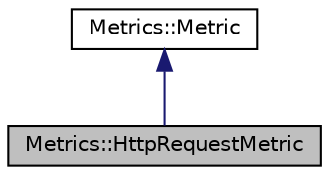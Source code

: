 digraph "Metrics::HttpRequestMetric"
{
 // LATEX_PDF_SIZE
  edge [fontname="Helvetica",fontsize="10",labelfontname="Helvetica",labelfontsize="10"];
  node [fontname="Helvetica",fontsize="10",shape=record];
  Node1 [label="Metrics::HttpRequestMetric",height=0.2,width=0.4,color="black", fillcolor="grey75", style="filled", fontcolor="black",tooltip="Метрика количества HTTP-запросов в секунду (RPS)."];
  Node2 -> Node1 [dir="back",color="midnightblue",fontsize="10",style="solid",fontname="Helvetica"];
  Node2 [label="Metrics::Metric",height=0.2,width=0.4,color="black", fillcolor="white", style="filled",URL="$classMetrics_1_1Metric.html",tooltip="Абстрактный базовый класс для метрик."];
}
